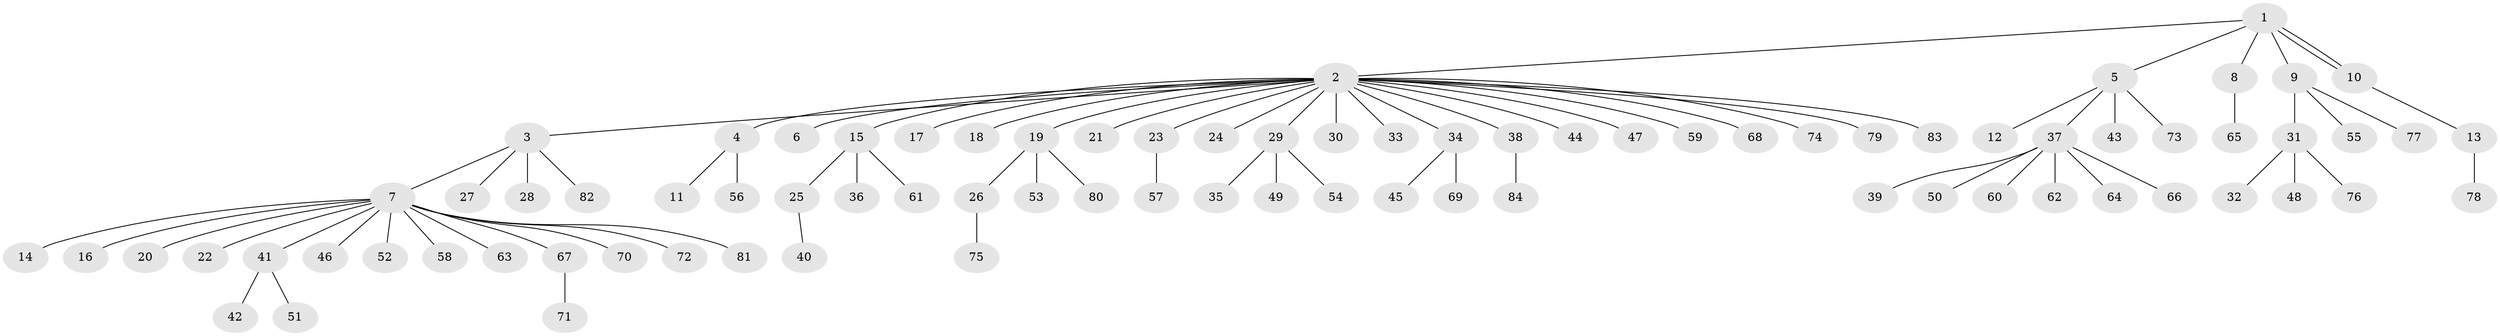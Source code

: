// coarse degree distribution, {9: 0.015151515151515152, 22: 0.015151515151515152, 4: 0.030303030303030304, 3: 0.09090909090909091, 1: 0.7878787878787878, 13: 0.015151515151515152, 2: 0.030303030303030304, 6: 0.015151515151515152}
// Generated by graph-tools (version 1.1) at 2025/41/03/06/25 10:41:47]
// undirected, 84 vertices, 84 edges
graph export_dot {
graph [start="1"]
  node [color=gray90,style=filled];
  1;
  2;
  3;
  4;
  5;
  6;
  7;
  8;
  9;
  10;
  11;
  12;
  13;
  14;
  15;
  16;
  17;
  18;
  19;
  20;
  21;
  22;
  23;
  24;
  25;
  26;
  27;
  28;
  29;
  30;
  31;
  32;
  33;
  34;
  35;
  36;
  37;
  38;
  39;
  40;
  41;
  42;
  43;
  44;
  45;
  46;
  47;
  48;
  49;
  50;
  51;
  52;
  53;
  54;
  55;
  56;
  57;
  58;
  59;
  60;
  61;
  62;
  63;
  64;
  65;
  66;
  67;
  68;
  69;
  70;
  71;
  72;
  73;
  74;
  75;
  76;
  77;
  78;
  79;
  80;
  81;
  82;
  83;
  84;
  1 -- 2;
  1 -- 5;
  1 -- 8;
  1 -- 9;
  1 -- 10;
  1 -- 10;
  2 -- 3;
  2 -- 4;
  2 -- 6;
  2 -- 15;
  2 -- 17;
  2 -- 18;
  2 -- 19;
  2 -- 21;
  2 -- 23;
  2 -- 24;
  2 -- 29;
  2 -- 30;
  2 -- 33;
  2 -- 34;
  2 -- 38;
  2 -- 44;
  2 -- 47;
  2 -- 59;
  2 -- 68;
  2 -- 74;
  2 -- 79;
  2 -- 83;
  3 -- 7;
  3 -- 27;
  3 -- 28;
  3 -- 82;
  4 -- 11;
  4 -- 56;
  5 -- 12;
  5 -- 37;
  5 -- 43;
  5 -- 73;
  7 -- 14;
  7 -- 16;
  7 -- 20;
  7 -- 22;
  7 -- 41;
  7 -- 46;
  7 -- 52;
  7 -- 58;
  7 -- 63;
  7 -- 67;
  7 -- 70;
  7 -- 72;
  7 -- 81;
  8 -- 65;
  9 -- 31;
  9 -- 55;
  9 -- 77;
  10 -- 13;
  13 -- 78;
  15 -- 25;
  15 -- 36;
  15 -- 61;
  19 -- 26;
  19 -- 53;
  19 -- 80;
  23 -- 57;
  25 -- 40;
  26 -- 75;
  29 -- 35;
  29 -- 49;
  29 -- 54;
  31 -- 32;
  31 -- 48;
  31 -- 76;
  34 -- 45;
  34 -- 69;
  37 -- 39;
  37 -- 50;
  37 -- 60;
  37 -- 62;
  37 -- 64;
  37 -- 66;
  38 -- 84;
  41 -- 42;
  41 -- 51;
  67 -- 71;
}
